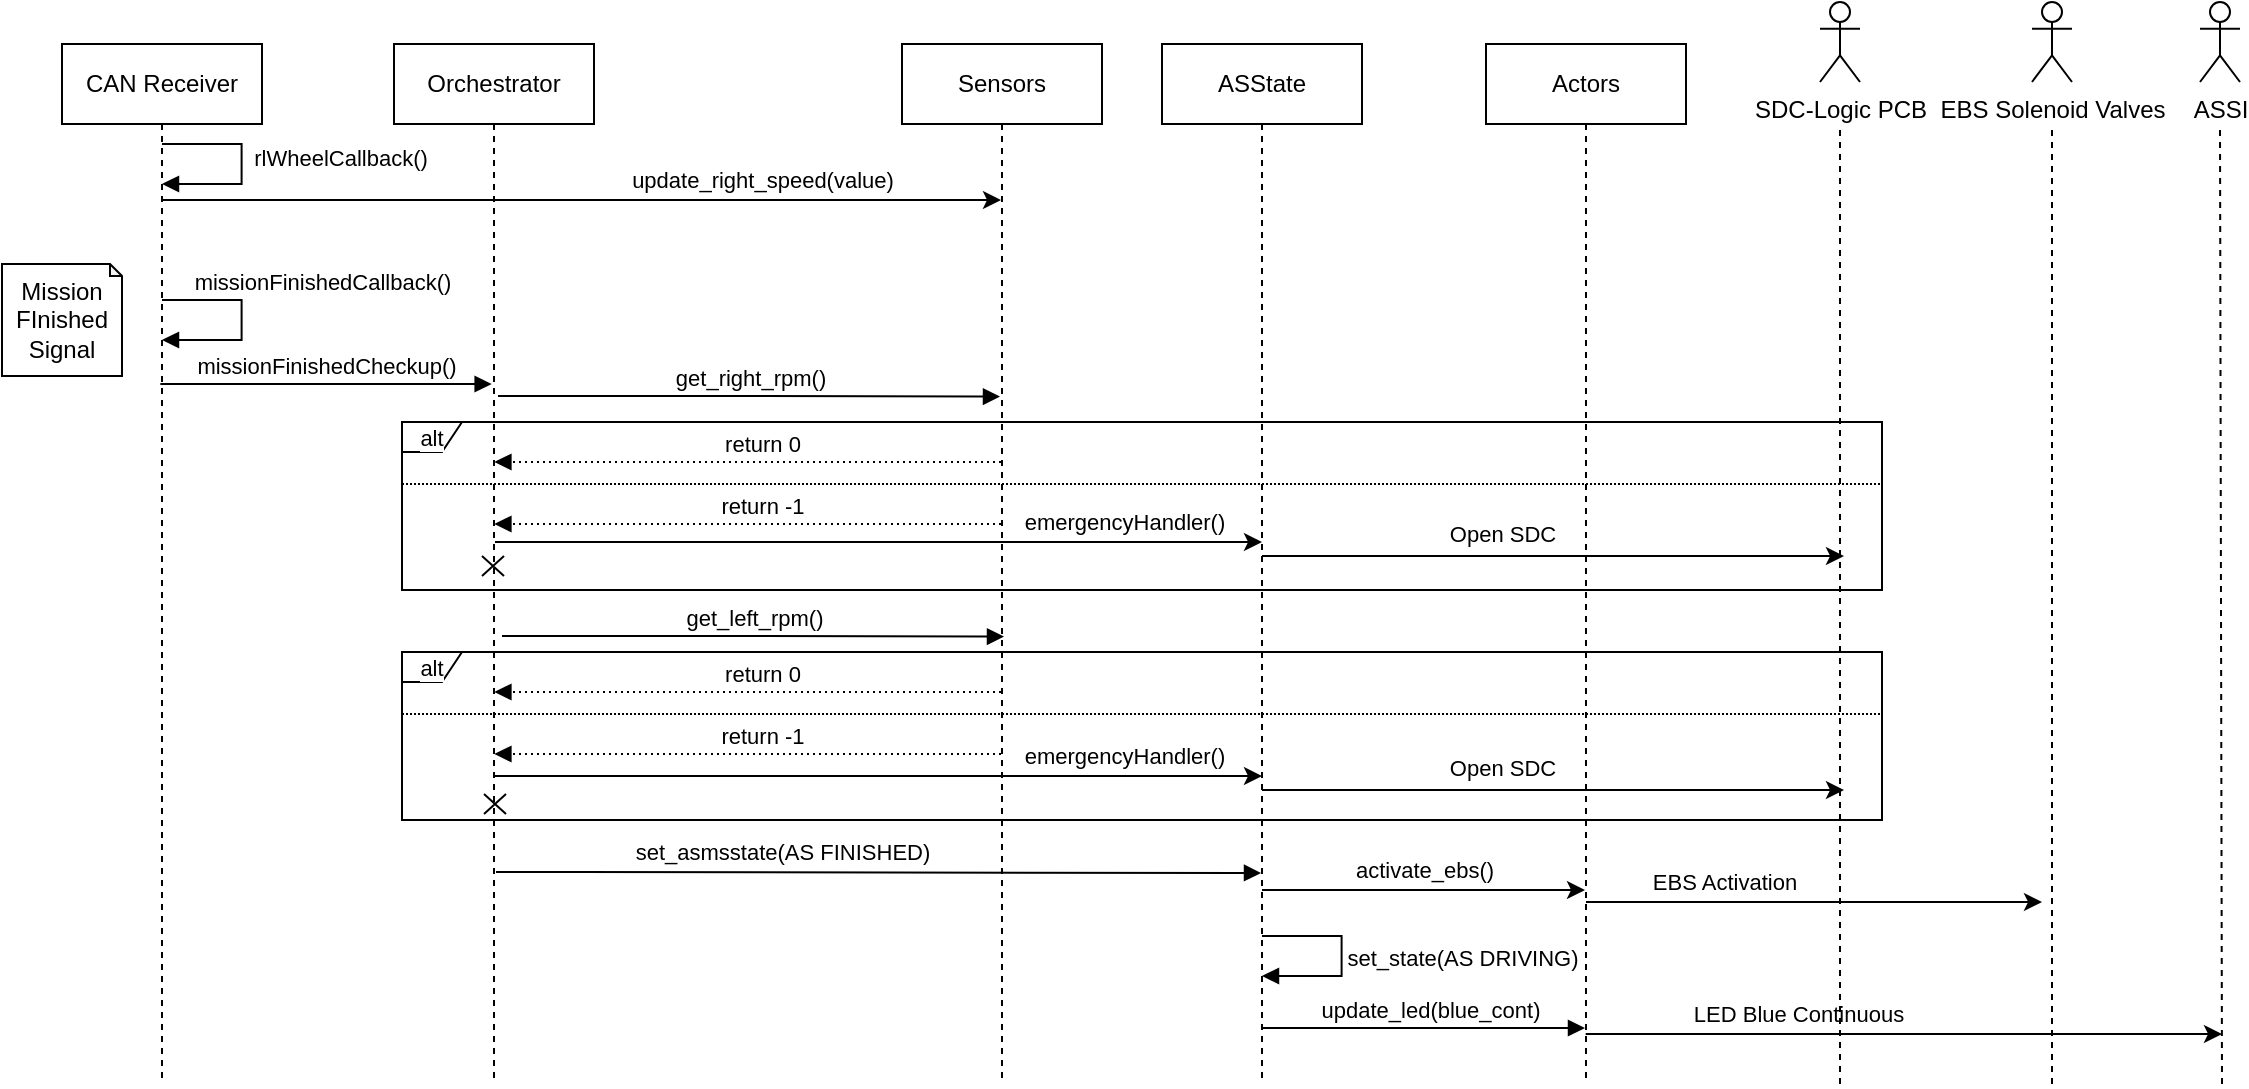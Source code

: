 <mxfile version="24.0.1" type="google">
  <diagram name="Page-1" id="cEF5MENQ1GOWUKht9Cnv">
    <mxGraphModel grid="1" page="1" gridSize="10" guides="1" tooltips="1" connect="1" arrows="1" fold="1" pageScale="1" pageWidth="2146" pageHeight="886" math="0" shadow="0">
      <root>
        <mxCell id="0" />
        <mxCell id="1" parent="0" />
        <mxCell id="FsQR9vIuYtWsc62b_95e-1" value="Orchestrator" style="shape=umlLifeline;perimeter=lifelinePerimeter;whiteSpace=wrap;html=1;container=0;dropTarget=0;collapsible=0;recursiveResize=0;outlineConnect=0;portConstraint=eastwest;newEdgeStyle={&quot;edgeStyle&quot;:&quot;elbowEdgeStyle&quot;,&quot;elbow&quot;:&quot;vertical&quot;,&quot;curved&quot;:0,&quot;rounded&quot;:0};" vertex="1" parent="1">
          <mxGeometry x="356" y="40" width="100" height="520" as="geometry" />
        </mxCell>
        <mxCell id="FsQR9vIuYtWsc62b_95e-2" value="CAN Receiver" style="shape=umlLifeline;perimeter=lifelinePerimeter;whiteSpace=wrap;html=1;container=0;dropTarget=0;collapsible=0;recursiveResize=0;outlineConnect=0;portConstraint=eastwest;newEdgeStyle={&quot;edgeStyle&quot;:&quot;elbowEdgeStyle&quot;,&quot;elbow&quot;:&quot;vertical&quot;,&quot;curved&quot;:0,&quot;rounded&quot;:0};" vertex="1" parent="1">
          <mxGeometry x="190" y="40" width="100" height="520" as="geometry" />
        </mxCell>
        <mxCell id="FsQR9vIuYtWsc62b_95e-12" value="return 0" style="html=1;verticalAlign=bottom;endArrow=block;edgeStyle=elbowEdgeStyle;elbow=horizontal;curved=0;rounded=0;jumpSize=6;startSize=6;dashed=1;dashPattern=1 2;" edge="1" parent="1">
          <mxGeometry x="-0.057" relative="1" as="geometry">
            <mxPoint x="659.5" y="249" as="sourcePoint" />
            <Array as="points">
              <mxPoint x="489.5" y="249" />
            </Array>
            <mxPoint x="406.197" y="249" as="targetPoint" />
            <mxPoint as="offset" />
          </mxGeometry>
        </mxCell>
        <mxCell id="FsQR9vIuYtWsc62b_95e-48" value="set_asmsstate(AS FINISHED)" style="html=1;verticalAlign=bottom;endArrow=block;edgeStyle=elbowEdgeStyle;elbow=horizontal;curved=0;rounded=0;jumpSize=6;startSize=6;" edge="1" parent="1">
          <mxGeometry x="-0.251" y="3" relative="1" as="geometry">
            <mxPoint x="406.997" y="454" as="sourcePoint" />
            <Array as="points">
              <mxPoint x="446.8" y="454.5" />
            </Array>
            <mxPoint x="789.5" y="454.5" as="targetPoint" />
            <mxPoint y="1" as="offset" />
          </mxGeometry>
        </mxCell>
        <mxCell id="FsQR9vIuYtWsc62b_95e-53" value="Sensors" style="shape=umlLifeline;perimeter=lifelinePerimeter;whiteSpace=wrap;html=1;container=0;dropTarget=0;collapsible=0;recursiveResize=0;outlineConnect=0;portConstraint=eastwest;newEdgeStyle={&quot;edgeStyle&quot;:&quot;elbowEdgeStyle&quot;,&quot;elbow&quot;:&quot;vertical&quot;,&quot;curved&quot;:0,&quot;rounded&quot;:0};" vertex="1" parent="1">
          <mxGeometry x="610" y="40" width="100" height="520" as="geometry" />
        </mxCell>
        <mxCell id="HQg6yrgAHNbe2c7vDtHQ-1" value="missionFinishedCheckup()" style="html=1;verticalAlign=bottom;endArrow=block;edgeStyle=elbowEdgeStyle;elbow=horizontal;curved=0;rounded=0;" edge="1" parent="1">
          <mxGeometry relative="1" as="geometry">
            <mxPoint x="239.175" y="210" as="sourcePoint" />
            <Array as="points" />
            <mxPoint x="404.82" y="210" as="targetPoint" />
          </mxGeometry>
        </mxCell>
        <mxCell id="HQg6yrgAHNbe2c7vDtHQ-4" value="get_right_rpm()" style="html=1;verticalAlign=bottom;endArrow=block;edgeStyle=elbowEdgeStyle;elbow=horizontal;curved=0;rounded=0;entryX=0.51;entryY=0.185;entryDx=0;entryDy=0;entryPerimeter=0;" edge="1" parent="1">
          <mxGeometry relative="1" as="geometry">
            <mxPoint x="408" y="216" as="sourcePoint" />
            <Array as="points" />
            <mxPoint x="659.0" y="216.3" as="targetPoint" />
          </mxGeometry>
        </mxCell>
        <mxCell id="HQg6yrgAHNbe2c7vDtHQ-5" value="get_left_rpm()" style="html=1;verticalAlign=bottom;endArrow=block;edgeStyle=elbowEdgeStyle;elbow=horizontal;curved=0;rounded=0;entryX=0.51;entryY=0.185;entryDx=0;entryDy=0;entryPerimeter=0;" edge="1" parent="1">
          <mxGeometry relative="1" as="geometry">
            <mxPoint x="410" y="336" as="sourcePoint" />
            <Array as="points" />
            <mxPoint x="661.0" y="336.3" as="targetPoint" />
          </mxGeometry>
        </mxCell>
        <mxCell id="HQg6yrgAHNbe2c7vDtHQ-6" value="ASState" style="shape=umlLifeline;perimeter=lifelinePerimeter;whiteSpace=wrap;html=1;container=0;dropTarget=0;collapsible=0;recursiveResize=0;outlineConnect=0;portConstraint=eastwest;newEdgeStyle={&quot;edgeStyle&quot;:&quot;elbowEdgeStyle&quot;,&quot;elbow&quot;:&quot;vertical&quot;,&quot;curved&quot;:0,&quot;rounded&quot;:0};" vertex="1" parent="1">
          <mxGeometry x="740" y="40" width="100" height="520" as="geometry" />
        </mxCell>
        <mxCell id="HQg6yrgAHNbe2c7vDtHQ-7" value="EBS Solenoid Valves" style="shape=umlActor;verticalLabelPosition=bottom;verticalAlign=top;html=1;outlineConnect=0;" vertex="1" parent="1">
          <mxGeometry x="1175" y="19" width="20" height="40" as="geometry" />
        </mxCell>
        <mxCell id="HQg6yrgAHNbe2c7vDtHQ-9" value="" style="endArrow=none;dashed=1;html=1;rounded=0;" edge="1" parent="1">
          <mxGeometry width="50" height="50" relative="1" as="geometry">
            <mxPoint x="1185" y="560" as="sourcePoint" />
            <mxPoint x="1185" y="80" as="targetPoint" />
          </mxGeometry>
        </mxCell>
        <mxCell id="HQg6yrgAHNbe2c7vDtHQ-10" value="ASSI" style="shape=umlActor;verticalLabelPosition=bottom;verticalAlign=top;html=1;outlineConnect=0;" vertex="1" parent="1">
          <mxGeometry x="1259" y="19" width="20" height="40" as="geometry" />
        </mxCell>
        <mxCell id="HQg6yrgAHNbe2c7vDtHQ-11" value="" style="endArrow=none;dashed=1;html=1;rounded=0;" edge="1" parent="1">
          <mxGeometry width="50" height="50" relative="1" as="geometry">
            <mxPoint x="1270" y="560" as="sourcePoint" />
            <mxPoint x="1269" y="80" as="targetPoint" />
          </mxGeometry>
        </mxCell>
        <mxCell id="HQg6yrgAHNbe2c7vDtHQ-17" value="" style="endArrow=classic;html=1;rounded=0;" edge="1" parent="1">
          <mxGeometry width="50" height="50" relative="1" as="geometry">
            <mxPoint x="951.833" y="535" as="sourcePoint" />
            <mxPoint x="1270" y="535" as="targetPoint" />
          </mxGeometry>
        </mxCell>
        <mxCell id="HQg6yrgAHNbe2c7vDtHQ-18" value="LED Blue Continuous" style="edgeLabel;html=1;align=center;verticalAlign=middle;resizable=0;points=[];" connectable="0" vertex="1" parent="HQg6yrgAHNbe2c7vDtHQ-17">
          <mxGeometry x="-0.284" y="1" relative="1" as="geometry">
            <mxPoint x="-8" y="-9" as="offset" />
          </mxGeometry>
        </mxCell>
        <mxCell id="HQg6yrgAHNbe2c7vDtHQ-19" value="" style="endArrow=classic;html=1;rounded=0;" edge="1" parent="1">
          <mxGeometry width="50" height="50" relative="1" as="geometry">
            <mxPoint x="952.005" y="469" as="sourcePoint" />
            <mxPoint x="1180" y="469" as="targetPoint" />
          </mxGeometry>
        </mxCell>
        <mxCell id="HQg6yrgAHNbe2c7vDtHQ-20" value="EBS Activation" style="edgeLabel;html=1;align=center;verticalAlign=middle;resizable=0;points=[];" connectable="0" vertex="1" parent="HQg6yrgAHNbe2c7vDtHQ-19">
          <mxGeometry x="-0.284" y="1" relative="1" as="geometry">
            <mxPoint x="-13" y="-9" as="offset" />
          </mxGeometry>
        </mxCell>
        <mxCell id="HQg6yrgAHNbe2c7vDtHQ-21" value="Actors" style="shape=umlLifeline;perimeter=lifelinePerimeter;whiteSpace=wrap;html=1;container=0;dropTarget=0;collapsible=0;recursiveResize=0;outlineConnect=0;portConstraint=eastwest;newEdgeStyle={&quot;edgeStyle&quot;:&quot;elbowEdgeStyle&quot;,&quot;elbow&quot;:&quot;vertical&quot;,&quot;curved&quot;:0,&quot;rounded&quot;:0};" vertex="1" parent="1">
          <mxGeometry x="902" y="40" width="100" height="520" as="geometry" />
        </mxCell>
        <mxCell id="HQg6yrgAHNbe2c7vDtHQ-22" value="update_led(blue_cont)" style="html=1;verticalAlign=bottom;endArrow=block;edgeStyle=elbowEdgeStyle;elbow=vertical;curved=0;rounded=0;" edge="1" parent="1">
          <mxGeometry x="0.041" relative="1" as="geometry">
            <mxPoint x="790" y="532" as="sourcePoint" />
            <Array as="points">
              <mxPoint x="834.8" y="532" />
            </Array>
            <mxPoint x="951.5" y="532" as="targetPoint" />
            <mxPoint as="offset" />
          </mxGeometry>
        </mxCell>
        <mxCell id="HQg6yrgAHNbe2c7vDtHQ-26" value="" style="endArrow=classic;html=1;rounded=0;strokeColor=default;align=center;verticalAlign=middle;fontFamily=Helvetica;fontSize=11;fontColor=default;labelBackgroundColor=default;" edge="1" parent="1">
          <mxGeometry width="50" height="50" relative="1" as="geometry">
            <mxPoint x="790" y="486" as="sourcePoint" />
            <mxPoint x="789.833" y="486" as="targetPoint" />
          </mxGeometry>
        </mxCell>
        <mxCell id="HQg6yrgAHNbe2c7vDtHQ-27" value="set_state(AS DRIVING)" style="html=1;verticalAlign=bottom;endArrow=block;edgeStyle=elbowEdgeStyle;elbow=horizontal;curved=0;rounded=0;jumpSize=6;startSize=6;" edge="1" parent="1">
          <mxGeometry x="0.201" y="-60" relative="1" as="geometry">
            <mxPoint x="789.997" y="486" as="sourcePoint" />
            <Array as="points">
              <mxPoint x="829.8" y="486.5" />
            </Array>
            <mxPoint x="789.997" y="506" as="targetPoint" />
            <mxPoint x="60" y="60" as="offset" />
          </mxGeometry>
        </mxCell>
        <mxCell id="HQg6yrgAHNbe2c7vDtHQ-28" value="" style="endArrow=classic;html=1;rounded=0;strokeColor=default;align=center;verticalAlign=middle;fontFamily=Helvetica;fontSize=11;fontColor=default;labelBackgroundColor=default;" edge="1" parent="1">
          <mxGeometry width="50" height="50" relative="1" as="geometry">
            <mxPoint x="790" y="463" as="sourcePoint" />
            <mxPoint x="951.5" y="463" as="targetPoint" />
          </mxGeometry>
        </mxCell>
        <mxCell id="HQg6yrgAHNbe2c7vDtHQ-29" value="activate_ebs()" style="edgeLabel;html=1;align=center;verticalAlign=middle;resizable=0;points=[];fontFamily=Helvetica;fontSize=11;fontColor=default;labelBackgroundColor=default;" connectable="0" vertex="1" parent="HQg6yrgAHNbe2c7vDtHQ-28">
          <mxGeometry x="-0.004" y="2" relative="1" as="geometry">
            <mxPoint y="-8" as="offset" />
          </mxGeometry>
        </mxCell>
        <mxCell id="HQg6yrgAHNbe2c7vDtHQ-30" value="alt" style="shape=umlFrame;whiteSpace=wrap;html=1;pointerEvents=0;fontFamily=Helvetica;fontSize=11;fontColor=default;labelBackgroundColor=default;width=30;height=15;" vertex="1" parent="1">
          <mxGeometry x="360" y="229" width="740" height="84" as="geometry" />
        </mxCell>
        <mxCell id="HQg6yrgAHNbe2c7vDtHQ-32" value="" style="line;strokeWidth=1;fillColor=none;align=left;verticalAlign=middle;spacingTop=-1;spacingLeft=3;spacingRight=3;rotatable=0;labelPosition=right;points=[];portConstraint=eastwest;strokeColor=inherit;fontFamily=Helvetica;fontSize=11;fontColor=default;labelBackgroundColor=default;dashed=1;dashPattern=1 1;" vertex="1" parent="1">
          <mxGeometry x="360" y="256" width="740" height="8" as="geometry" />
        </mxCell>
        <mxCell id="HQg6yrgAHNbe2c7vDtHQ-34" value="return -1" style="html=1;verticalAlign=bottom;endArrow=block;edgeStyle=elbowEdgeStyle;elbow=horizontal;curved=0;rounded=0;jumpSize=6;startSize=6;dashed=1;dashPattern=1 2;" edge="1" parent="1">
          <mxGeometry x="-0.057" relative="1" as="geometry">
            <mxPoint x="659.5" y="280" as="sourcePoint" />
            <Array as="points">
              <mxPoint x="489.5" y="280" />
            </Array>
            <mxPoint x="406.197" y="280" as="targetPoint" />
            <mxPoint as="offset" />
          </mxGeometry>
        </mxCell>
        <mxCell id="HQg6yrgAHNbe2c7vDtHQ-35" value="" style="endArrow=classic;html=1;rounded=0;strokeColor=default;align=center;verticalAlign=middle;fontFamily=Helvetica;fontSize=11;fontColor=default;labelBackgroundColor=default;" edge="1" parent="1">
          <mxGeometry width="50" height="50" relative="1" as="geometry">
            <mxPoint x="406.5" y="289" as="sourcePoint" />
            <mxPoint x="790" y="289" as="targetPoint" />
          </mxGeometry>
        </mxCell>
        <mxCell id="HQg6yrgAHNbe2c7vDtHQ-36" value="emergencyHandler()" style="edgeLabel;html=1;align=center;verticalAlign=middle;resizable=0;points=[];fontFamily=Helvetica;fontSize=11;fontColor=default;labelBackgroundColor=default;" connectable="0" vertex="1" parent="HQg6yrgAHNbe2c7vDtHQ-35">
          <mxGeometry x="-0.004" y="2" relative="1" as="geometry">
            <mxPoint x="123" y="-8" as="offset" />
          </mxGeometry>
        </mxCell>
        <mxCell id="HQg6yrgAHNbe2c7vDtHQ-38" value="SDC-Logic PCB" style="shape=umlActor;verticalLabelPosition=bottom;verticalAlign=top;html=1;outlineConnect=0;" vertex="1" parent="1">
          <mxGeometry x="1069" y="19" width="20" height="40" as="geometry" />
        </mxCell>
        <mxCell id="HQg6yrgAHNbe2c7vDtHQ-39" value="" style="endArrow=none;dashed=1;html=1;rounded=0;" edge="1" parent="1">
          <mxGeometry width="50" height="50" relative="1" as="geometry">
            <mxPoint x="1079" y="560" as="sourcePoint" />
            <mxPoint x="1079" y="80" as="targetPoint" />
          </mxGeometry>
        </mxCell>
        <mxCell id="HQg6yrgAHNbe2c7vDtHQ-40" value="" style="endArrow=classic;html=1;rounded=0;" edge="1" parent="1" source="HQg6yrgAHNbe2c7vDtHQ-6">
          <mxGeometry width="50" height="50" relative="1" as="geometry">
            <mxPoint x="951" y="296" as="sourcePoint" />
            <mxPoint x="1081" y="296" as="targetPoint" />
          </mxGeometry>
        </mxCell>
        <mxCell id="HQg6yrgAHNbe2c7vDtHQ-41" value="Open SDC" style="edgeLabel;html=1;align=center;verticalAlign=middle;resizable=0;points=[];" connectable="0" vertex="1" parent="HQg6yrgAHNbe2c7vDtHQ-40">
          <mxGeometry x="-0.284" y="1" relative="1" as="geometry">
            <mxPoint x="16" y="-10" as="offset" />
          </mxGeometry>
        </mxCell>
        <mxCell id="HQg6yrgAHNbe2c7vDtHQ-50" value="return 0" style="html=1;verticalAlign=bottom;endArrow=block;edgeStyle=elbowEdgeStyle;elbow=horizontal;curved=0;rounded=0;jumpSize=6;startSize=6;dashed=1;dashPattern=1 2;" edge="1" parent="1">
          <mxGeometry x="-0.057" relative="1" as="geometry">
            <mxPoint x="659.5" y="364" as="sourcePoint" />
            <Array as="points">
              <mxPoint x="489.5" y="364" />
            </Array>
            <mxPoint x="406.197" y="364" as="targetPoint" />
            <mxPoint as="offset" />
          </mxGeometry>
        </mxCell>
        <mxCell id="HQg6yrgAHNbe2c7vDtHQ-51" value="alt" style="shape=umlFrame;whiteSpace=wrap;html=1;pointerEvents=0;fontFamily=Helvetica;fontSize=11;fontColor=default;labelBackgroundColor=default;width=30;height=15;" vertex="1" parent="1">
          <mxGeometry x="360" y="344" width="740" height="84" as="geometry" />
        </mxCell>
        <mxCell id="HQg6yrgAHNbe2c7vDtHQ-52" value="" style="line;strokeWidth=1;fillColor=none;align=left;verticalAlign=middle;spacingTop=-1;spacingLeft=3;spacingRight=3;rotatable=0;labelPosition=right;points=[];portConstraint=eastwest;strokeColor=inherit;fontFamily=Helvetica;fontSize=11;fontColor=default;labelBackgroundColor=default;dashed=1;dashPattern=1 1;" vertex="1" parent="1">
          <mxGeometry x="360" y="371" width="740" height="8" as="geometry" />
        </mxCell>
        <mxCell id="HQg6yrgAHNbe2c7vDtHQ-53" value="return -1" style="html=1;verticalAlign=bottom;endArrow=block;edgeStyle=elbowEdgeStyle;elbow=horizontal;curved=0;rounded=0;jumpSize=6;startSize=6;dashed=1;dashPattern=1 2;" edge="1" parent="1">
          <mxGeometry x="-0.057" relative="1" as="geometry">
            <mxPoint x="659.5" y="395" as="sourcePoint" />
            <Array as="points">
              <mxPoint x="489.5" y="395" />
            </Array>
            <mxPoint x="406.197" y="395" as="targetPoint" />
            <mxPoint as="offset" />
          </mxGeometry>
        </mxCell>
        <mxCell id="HQg6yrgAHNbe2c7vDtHQ-54" value="" style="endArrow=classic;html=1;rounded=0;strokeColor=default;align=center;verticalAlign=middle;fontFamily=Helvetica;fontSize=11;fontColor=default;labelBackgroundColor=default;" edge="1" parent="1">
          <mxGeometry width="50" height="50" relative="1" as="geometry">
            <mxPoint x="406.5" y="406" as="sourcePoint" />
            <mxPoint x="790" y="406" as="targetPoint" />
          </mxGeometry>
        </mxCell>
        <mxCell id="HQg6yrgAHNbe2c7vDtHQ-55" value="emergencyHandler()" style="edgeLabel;html=1;align=center;verticalAlign=middle;resizable=0;points=[];fontFamily=Helvetica;fontSize=11;fontColor=default;labelBackgroundColor=default;" connectable="0" vertex="1" parent="HQg6yrgAHNbe2c7vDtHQ-54">
          <mxGeometry x="-0.004" y="2" relative="1" as="geometry">
            <mxPoint x="123" y="-8" as="offset" />
          </mxGeometry>
        </mxCell>
        <mxCell id="HQg6yrgAHNbe2c7vDtHQ-56" value="" style="endArrow=classic;html=1;rounded=0;" edge="1" parent="1" source="HQg6yrgAHNbe2c7vDtHQ-6">
          <mxGeometry width="50" height="50" relative="1" as="geometry">
            <mxPoint x="951" y="413" as="sourcePoint" />
            <mxPoint x="1081" y="413" as="targetPoint" />
          </mxGeometry>
        </mxCell>
        <mxCell id="HQg6yrgAHNbe2c7vDtHQ-57" value="Open SDC" style="edgeLabel;html=1;align=center;verticalAlign=middle;resizable=0;points=[];" connectable="0" vertex="1" parent="HQg6yrgAHNbe2c7vDtHQ-56">
          <mxGeometry x="-0.284" y="1" relative="1" as="geometry">
            <mxPoint x="16" y="-10" as="offset" />
          </mxGeometry>
        </mxCell>
        <mxCell id="HQg6yrgAHNbe2c7vDtHQ-58" value="" style="shape=umlDestroy;whiteSpace=wrap;html=1;strokeWidth=1;targetShapes=umlLifeline;fontFamily=Helvetica;fontSize=11;fontColor=default;labelBackgroundColor=default;" vertex="1" parent="1">
          <mxGeometry x="400" y="296" width="11" height="10" as="geometry" />
        </mxCell>
        <mxCell id="HQg6yrgAHNbe2c7vDtHQ-59" value="" style="shape=umlDestroy;whiteSpace=wrap;html=1;strokeWidth=1;targetShapes=umlLifeline;fontFamily=Helvetica;fontSize=11;fontColor=default;labelBackgroundColor=default;" vertex="1" parent="1">
          <mxGeometry x="401" y="415" width="11" height="10" as="geometry" />
        </mxCell>
        <mxCell id="HQg6yrgAHNbe2c7vDtHQ-60" value="rlWheelCallback()" style="html=1;verticalAlign=bottom;endArrow=block;edgeStyle=elbowEdgeStyle;elbow=horizontal;curved=0;rounded=0;jumpSize=6;startSize=6;" edge="1" parent="1">
          <mxGeometry x="0.12" y="49" relative="1" as="geometry">
            <mxPoint x="239.997" y="90" as="sourcePoint" />
            <Array as="points">
              <mxPoint x="279.8" y="90.5" />
            </Array>
            <mxPoint x="239.997" y="110" as="targetPoint" />
            <mxPoint as="offset" />
          </mxGeometry>
        </mxCell>
        <mxCell id="HQg6yrgAHNbe2c7vDtHQ-61" value="Mission FInished&lt;br&gt;&lt;div&gt;Signal&lt;br&gt;&lt;/div&gt;" style="shape=note;whiteSpace=wrap;html=1;backgroundOutline=1;darkOpacity=0.05;size=6;" vertex="1" parent="1">
          <mxGeometry x="160" y="150" width="60" height="56" as="geometry" />
        </mxCell>
        <mxCell id="HQg6yrgAHNbe2c7vDtHQ-62" value="missionFinishedCallback()" style="html=1;verticalAlign=bottom;endArrow=block;edgeStyle=elbowEdgeStyle;elbow=horizontal;curved=0;rounded=0;jumpSize=6;startSize=6;" edge="1" parent="1">
          <mxGeometry x="-0.201" y="40" relative="1" as="geometry">
            <mxPoint x="239.997" y="168" as="sourcePoint" />
            <Array as="points">
              <mxPoint x="279.8" y="168.5" />
            </Array>
            <mxPoint x="239.997" y="188" as="targetPoint" />
            <mxPoint as="offset" />
          </mxGeometry>
        </mxCell>
        <mxCell id="VBVRZyjP5JnlYn04aP1D-3" value="" style="endArrow=classic;html=1;rounded=0;strokeColor=default;align=center;verticalAlign=middle;fontFamily=Helvetica;fontSize=11;fontColor=default;labelBackgroundColor=default;" edge="1" parent="1">
          <mxGeometry width="50" height="50" relative="1" as="geometry">
            <mxPoint x="240" y="118" as="sourcePoint" />
            <mxPoint x="659.5" y="118" as="targetPoint" />
            <Array as="points">
              <mxPoint x="490" y="118" />
            </Array>
          </mxGeometry>
        </mxCell>
        <mxCell id="VBVRZyjP5JnlYn04aP1D-4" value="update_right_speed(value)" style="edgeLabel;html=1;align=center;verticalAlign=middle;resizable=0;points=[];fontFamily=Helvetica;fontSize=11;fontColor=default;labelBackgroundColor=default;" connectable="0" vertex="1" parent="VBVRZyjP5JnlYn04aP1D-3">
          <mxGeometry x="-0.004" y="2" relative="1" as="geometry">
            <mxPoint x="91" y="-8" as="offset" />
          </mxGeometry>
        </mxCell>
      </root>
    </mxGraphModel>
  </diagram>
</mxfile>

